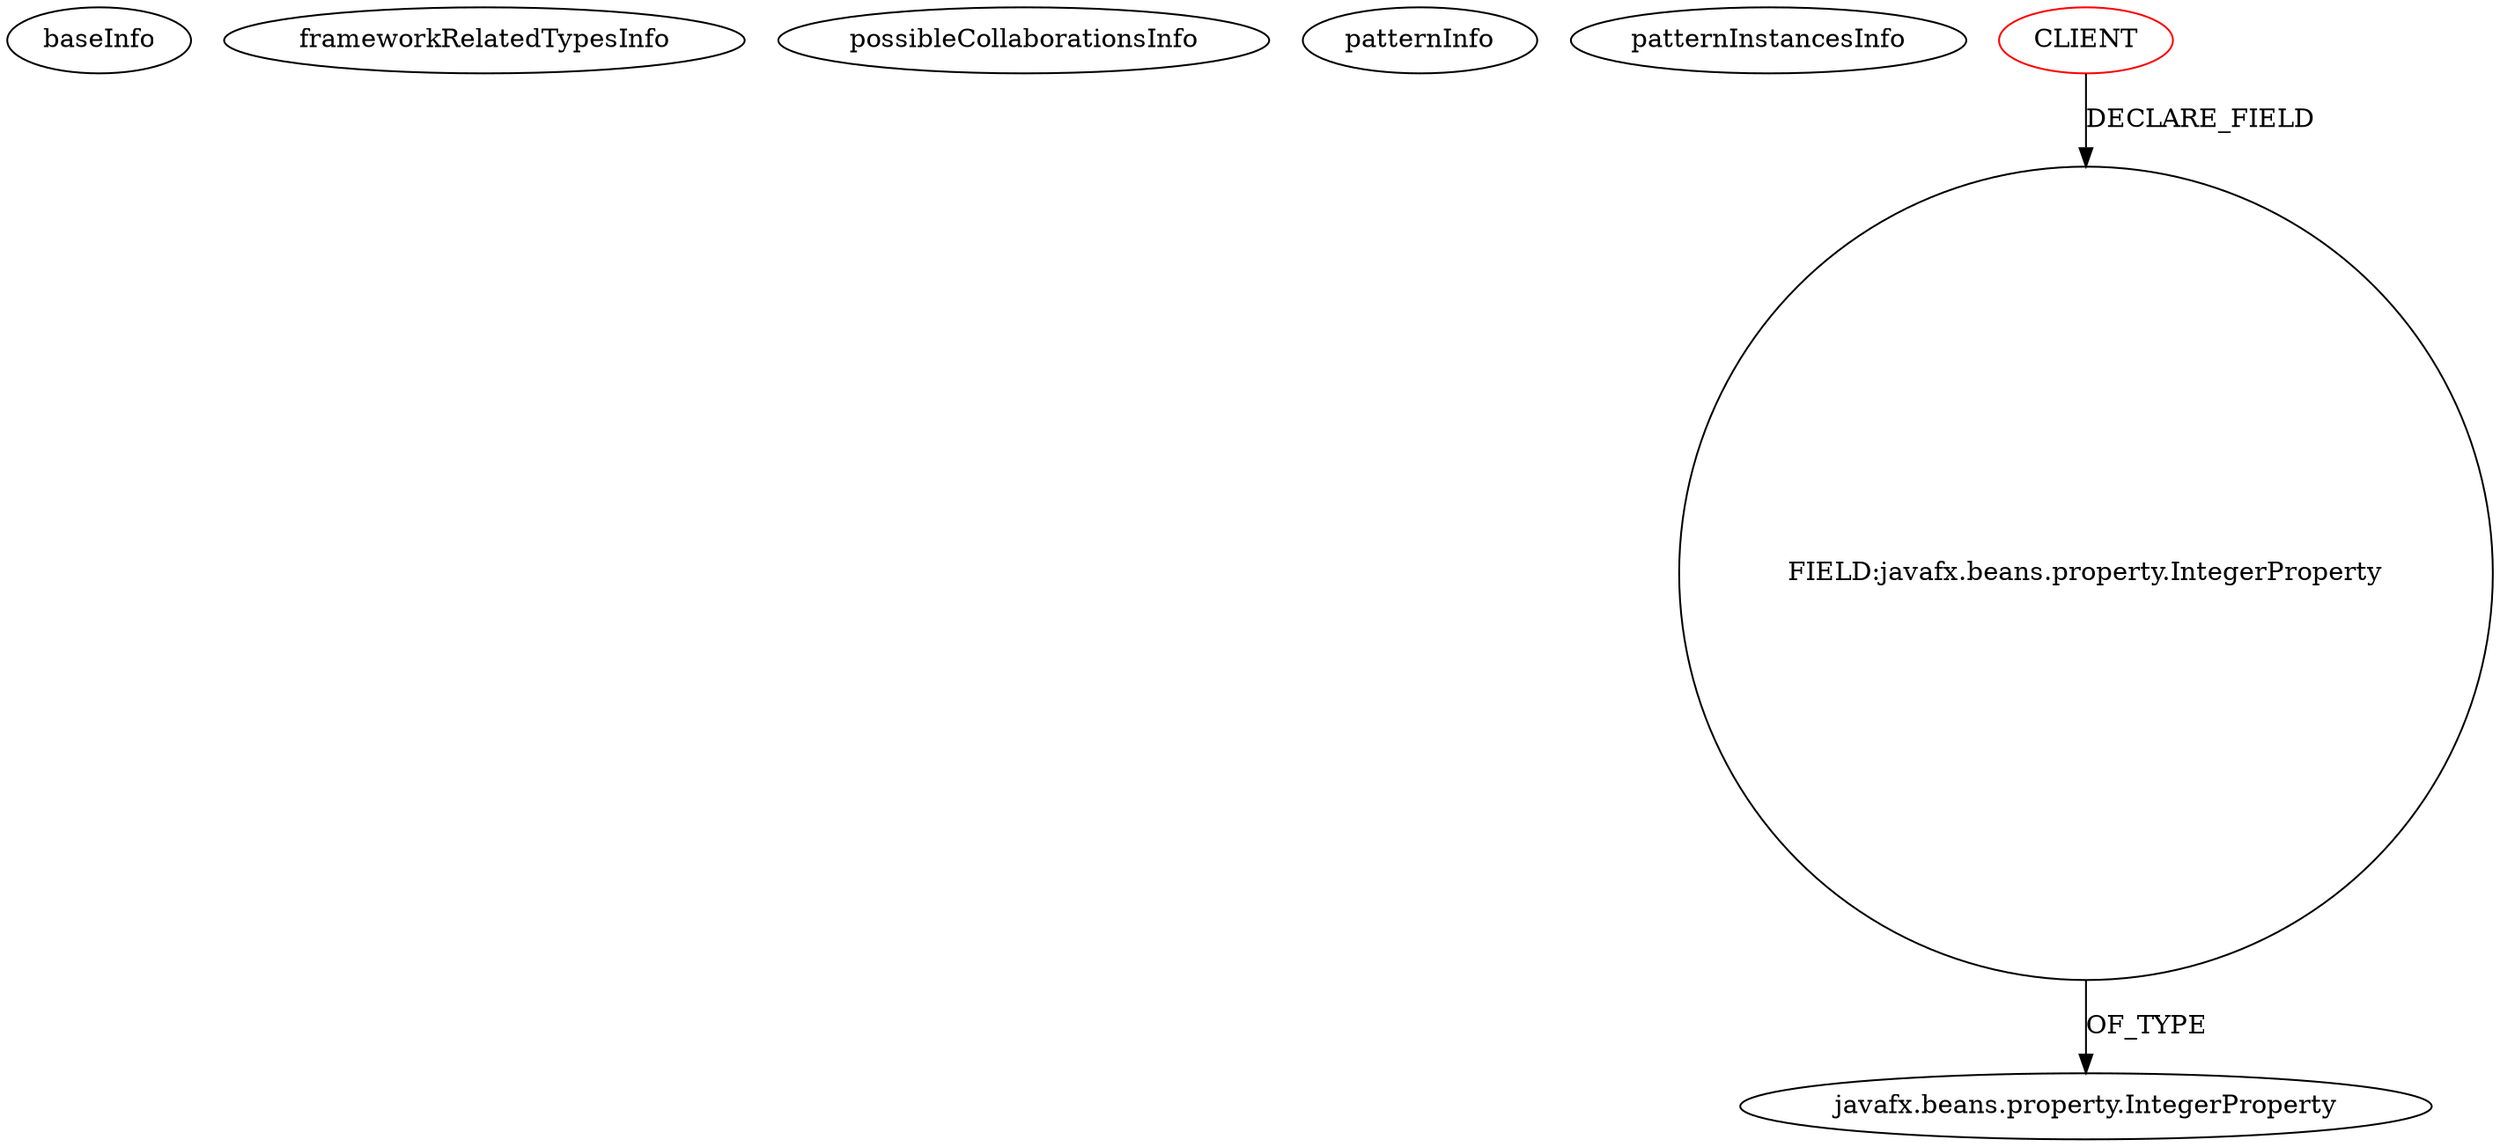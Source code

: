 digraph {
baseInfo[graphId=2414,category="pattern",isAnonymous=false,possibleRelation=false]
frameworkRelatedTypesInfo[]
possibleCollaborationsInfo[]
patternInfo[frequency=2.0,patternRootClient=0]
patternInstancesInfo[0="suxue-tetris~/suxue-tetris/tetris-master/src/tetris/core/Game.java~Timer~4352",1="SaiPradeepDandem-javafx2-gradient-builder~/SaiPradeepDandem-javafx2-gradient-builder/javafx2-gradient-builder-master/src/main/java/com/javafx/gradientbuilder/application/SliderTextField.java~IntField~1164"]
5[label="javafx.beans.property.IntegerProperty",vertexType="FRAMEWORK_CLASS_TYPE",isFrameworkType=false]
4[label="FIELD:javafx.beans.property.IntegerProperty",vertexType="FIELD_DECLARATION",isFrameworkType=false,shape=circle]
0[label="CLIENT",vertexType="ROOT_CLIENT_CLASS_DECLARATION",isFrameworkType=false,color=red]
4->5[label="OF_TYPE"]
0->4[label="DECLARE_FIELD"]
}
